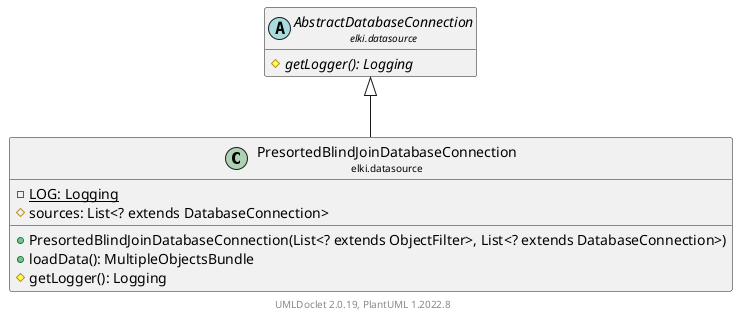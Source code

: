 @startuml
    remove .*\.(Instance|Par|Parameterizer|Factory)$
    set namespaceSeparator none
    hide empty fields
    hide empty methods

    class "<size:14>PresortedBlindJoinDatabaseConnection\n<size:10>elki.datasource" as elki.datasource.PresortedBlindJoinDatabaseConnection [[PresortedBlindJoinDatabaseConnection.html]] {
        {static} -LOG: Logging
        #sources: List<? extends DatabaseConnection>
        +PresortedBlindJoinDatabaseConnection(List<? extends ObjectFilter>, List<? extends DatabaseConnection>)
        +loadData(): MultipleObjectsBundle
        #getLogger(): Logging
    }

    abstract class "<size:14>AbstractDatabaseConnection\n<size:10>elki.datasource" as elki.datasource.AbstractDatabaseConnection [[AbstractDatabaseConnection.html]] {
        {abstract} #getLogger(): Logging
    }
    class "<size:14>PresortedBlindJoinDatabaseConnection.Par\n<size:10>elki.datasource" as elki.datasource.PresortedBlindJoinDatabaseConnection.Par [[PresortedBlindJoinDatabaseConnection.Par.html]]

    elki.datasource.AbstractDatabaseConnection <|-- elki.datasource.PresortedBlindJoinDatabaseConnection
    elki.datasource.PresortedBlindJoinDatabaseConnection +-- elki.datasource.PresortedBlindJoinDatabaseConnection.Par

    center footer UMLDoclet 2.0.19, PlantUML 1.2022.8
@enduml
